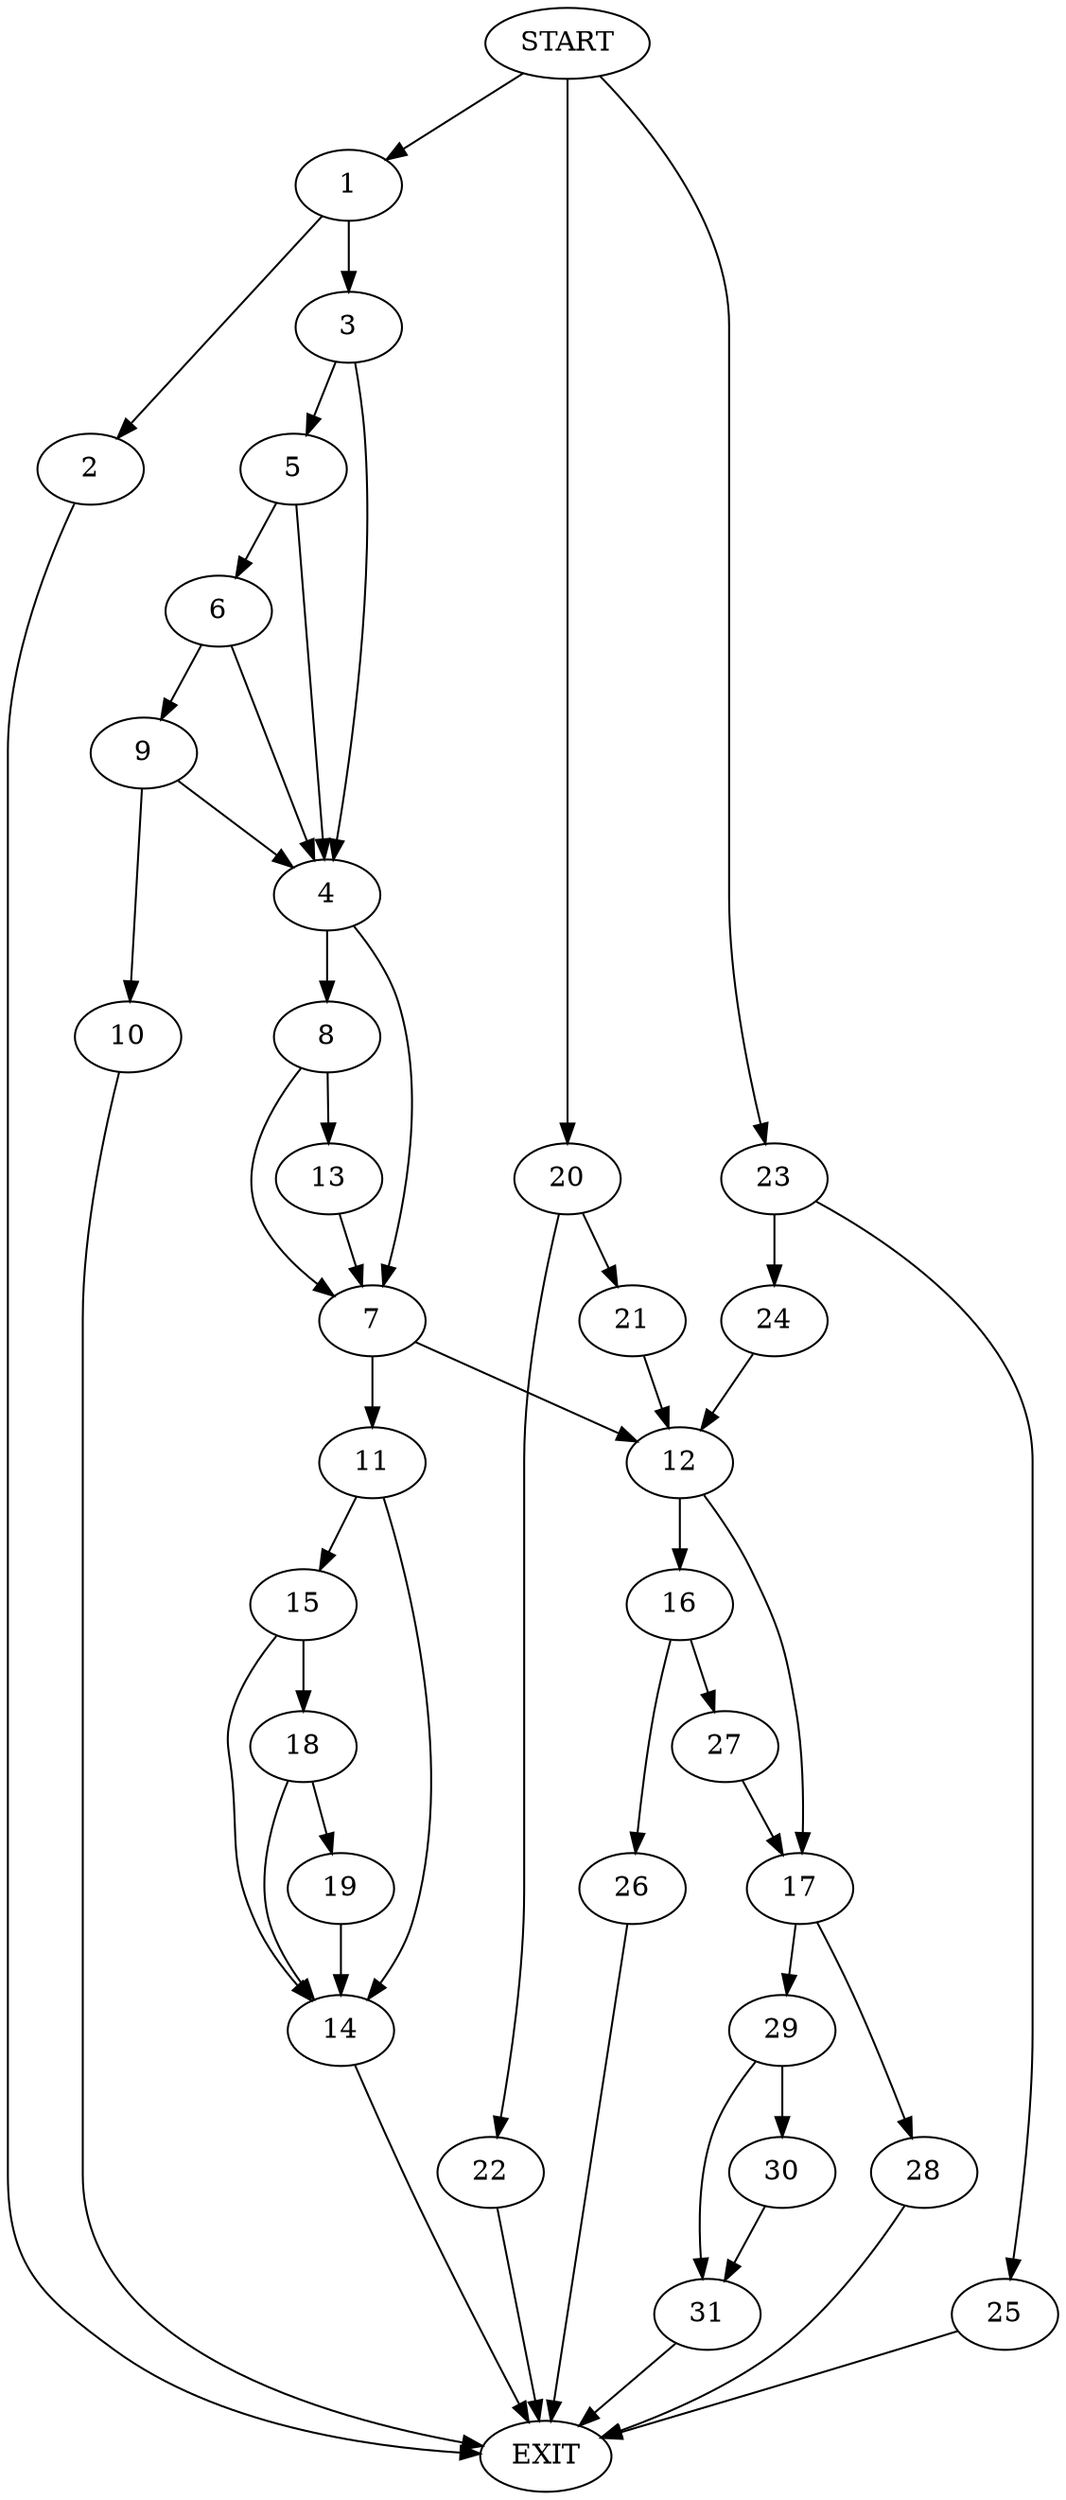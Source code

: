 digraph {
0 [label="START"]
32 [label="EXIT"]
0 -> 1
1 -> 2
1 -> 3
2 -> 32
3 -> 4
3 -> 5
5 -> 6
5 -> 4
4 -> 7
4 -> 8
6 -> 4
6 -> 9
9 -> 4
9 -> 10
10 -> 32
7 -> 11
7 -> 12
8 -> 7
8 -> 13
13 -> 7
11 -> 14
11 -> 15
12 -> 16
12 -> 17
15 -> 18
15 -> 14
14 -> 32
18 -> 14
18 -> 19
19 -> 14
0 -> 20
20 -> 21
20 -> 22
22 -> 32
21 -> 12
0 -> 23
23 -> 24
23 -> 25
24 -> 12
25 -> 32
16 -> 26
16 -> 27
17 -> 28
17 -> 29
27 -> 17
26 -> 32
28 -> 32
29 -> 30
29 -> 31
31 -> 32
30 -> 31
}
